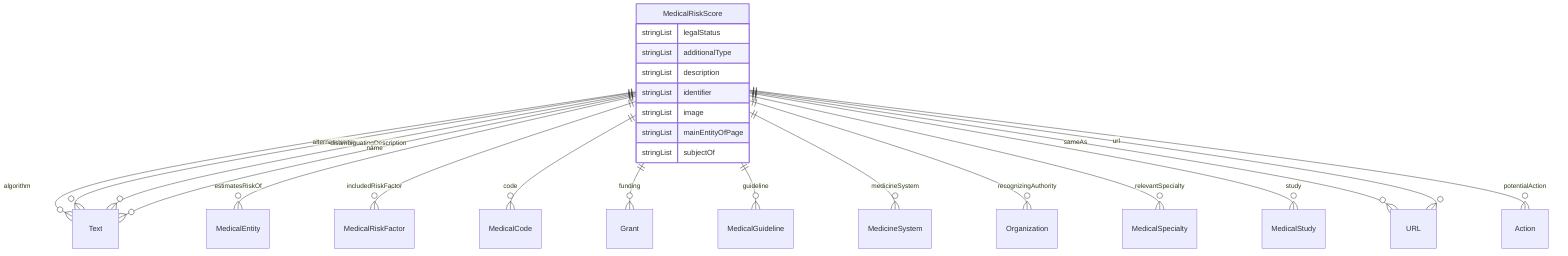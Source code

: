 erDiagram
MedicalRiskScore {
    stringList legalStatus  
    stringList additionalType  
    stringList description  
    stringList identifier  
    stringList image  
    stringList mainEntityOfPage  
    stringList subjectOf  
}

MedicalRiskScore ||--}o Text : "algorithm"
MedicalRiskScore ||--}o MedicalEntity : "estimatesRiskOf"
MedicalRiskScore ||--}o MedicalRiskFactor : "includedRiskFactor"
MedicalRiskScore ||--}o MedicalCode : "code"
MedicalRiskScore ||--}o Grant : "funding"
MedicalRiskScore ||--}o MedicalGuideline : "guideline"
MedicalRiskScore ||--}o MedicineSystem : "medicineSystem"
MedicalRiskScore ||--}o Organization : "recognizingAuthority"
MedicalRiskScore ||--}o MedicalSpecialty : "relevantSpecialty"
MedicalRiskScore ||--}o MedicalStudy : "study"
MedicalRiskScore ||--}o Text : "alternateName"
MedicalRiskScore ||--}o Text : "disambiguatingDescription"
MedicalRiskScore ||--}o Text : "name"
MedicalRiskScore ||--}o URL : "sameAs"
MedicalRiskScore ||--}o Action : "potentialAction"
MedicalRiskScore ||--}o URL : "url"